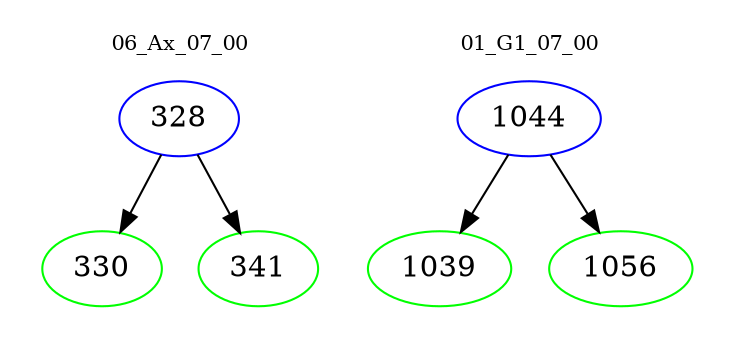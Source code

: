 digraph{
subgraph cluster_0 {
color = white
label = "06_Ax_07_00";
fontsize=10;
T0_328 [label="328", color="blue"]
T0_328 -> T0_330 [color="black"]
T0_330 [label="330", color="green"]
T0_328 -> T0_341 [color="black"]
T0_341 [label="341", color="green"]
}
subgraph cluster_1 {
color = white
label = "01_G1_07_00";
fontsize=10;
T1_1044 [label="1044", color="blue"]
T1_1044 -> T1_1039 [color="black"]
T1_1039 [label="1039", color="green"]
T1_1044 -> T1_1056 [color="black"]
T1_1056 [label="1056", color="green"]
}
}
